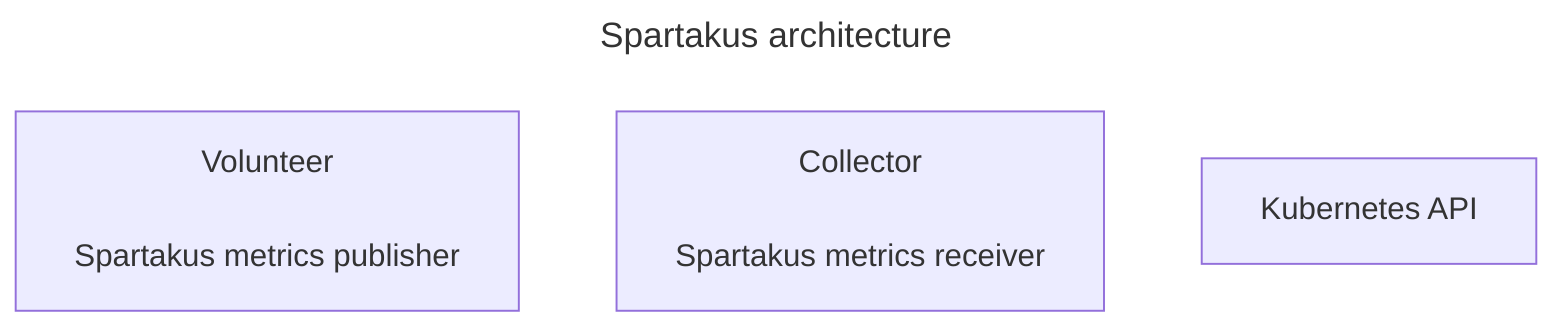 ---
title: Spartakus architecture
---

flowchart TD
  S["Volunteer

    Spartakus metrics publisher"
  ]

  C["Collector

    Spartakus metrics receiver"
  ]

  K["Kubernetes API"]